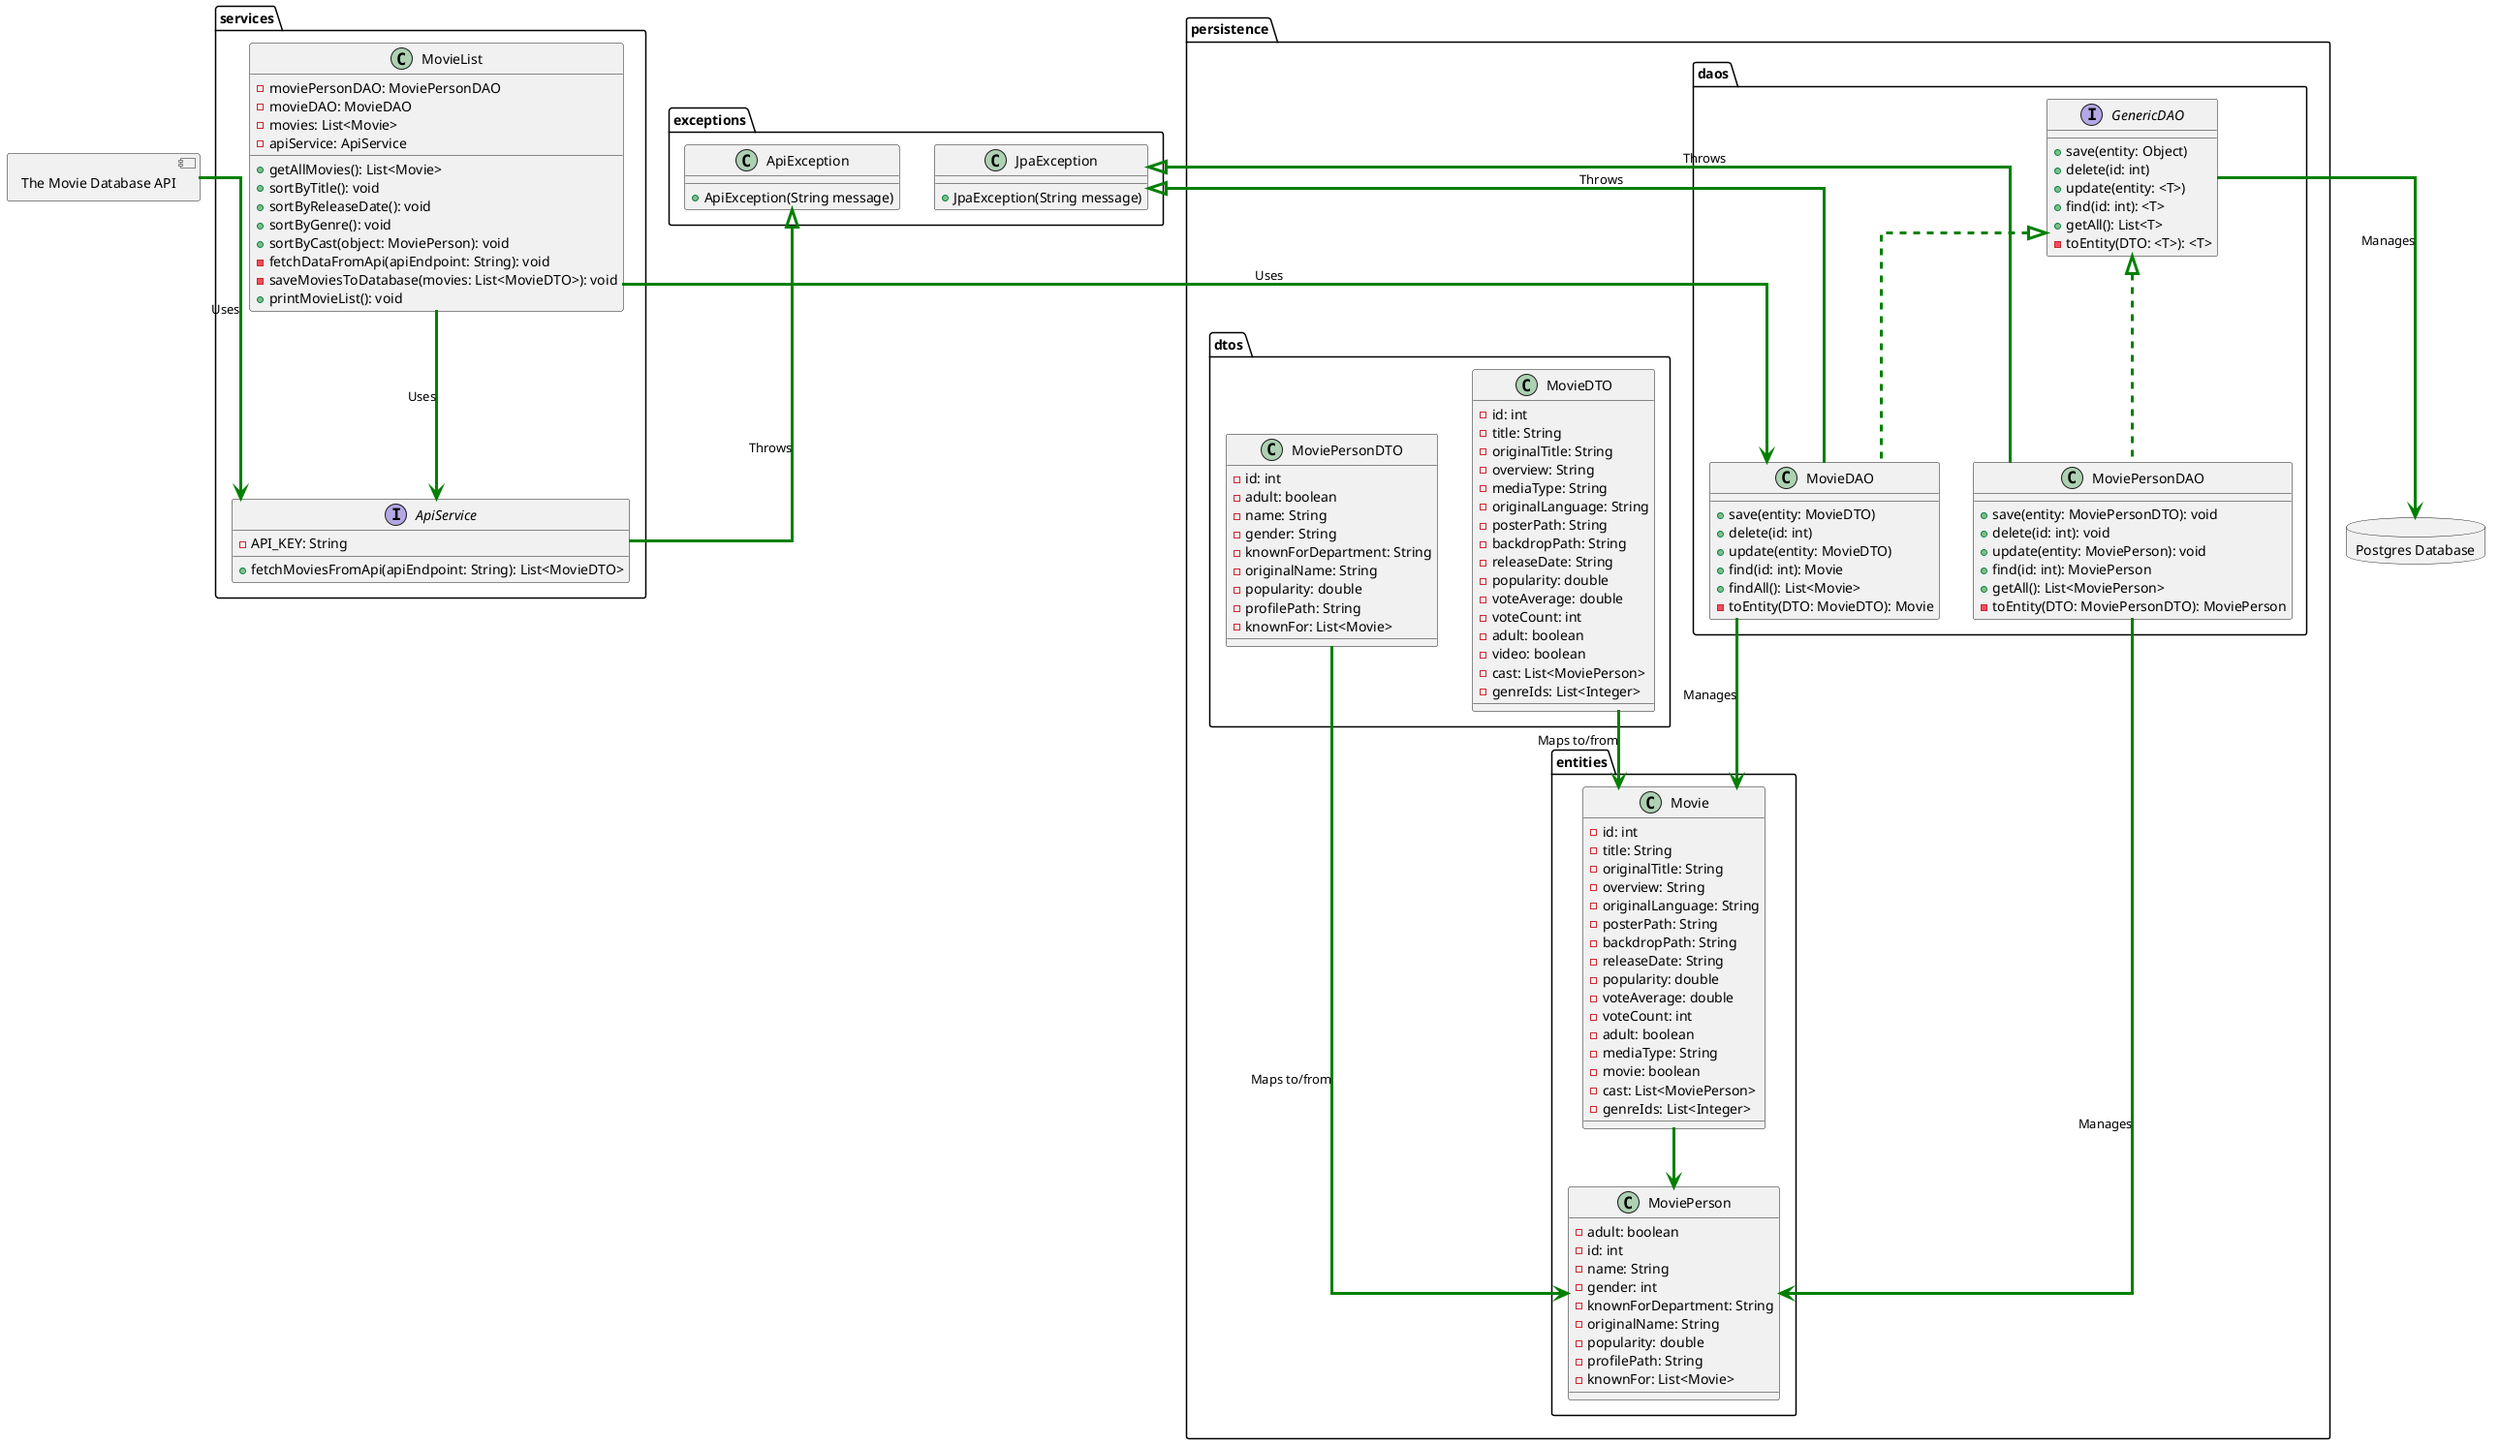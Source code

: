 @startuml sp1

component TMDB_API [
The Movie Database API
]

database Database [
Postgres Database
]

'' Styling
skinparam ArrowThickness 3
skinparam linetype ortho
skinparam ArrowColor Green

''

package "services" {
  class MovieList {
    +getAllMovies(): List<Movie>
    +sortByTitle(): void
    +sortByReleaseDate(): void
    +sortByGenre(): void
    +sortByCast(object: MoviePerson): void
    -fetchDataFromApi(apiEndpoint: String): void
    -saveMoviesToDatabase(movies: List<MovieDTO>): void
    -moviePersonDAO: MoviePersonDAO
    -movieDAO: MovieDAO
    -movies: List<Movie>
    -apiService: ApiService
    +printMovieList(): void
  }

  interface ApiService {
    +fetchMoviesFromApi(apiEndpoint: String): List<MovieDTO>
    -API_KEY: String
  }

}

package "persistence" {
  package "daos" {
    interface GenericDAO {
      +save(entity: Object)
      +delete(id: int)
      +update(entity: <T>)
      +find(id: int): <T>
      +getAll(): List<T>
      -toEntity(DTO: <T>): <T>
    }

    class MovieDAO implements GenericDAO {
      +save(entity: MovieDTO)
      +delete(id: int)
      +update(entity: MovieDTO)
      +find(id: int): Movie
      +findAll(): List<Movie>
      -toEntity(DTO: MovieDTO): Movie
    }

    class MoviePersonDAO implements GenericDAO {
      +save(entity: MoviePersonDTO): void
      +delete(id: int): void
      +update(entity: MoviePerson): void
      +find(id: int): MoviePerson
      +getAll(): List<MoviePerson>
      -toEntity(DTO: MoviePersonDTO): MoviePerson
    }
  }

  package "dtos" {
    class MovieDTO {
      -id: int
      -title: String
      -originalTitle: String
      -overview: String
      -mediaType: String
      -originalLanguage: String
      -posterPath: String
      -backdropPath: String
      -releaseDate: String
      -popularity: double
      -voteAverage: double
      -voteCount: int
      -adult: boolean
      -video: boolean
      -cast: List<MoviePerson>
      -genreIds: List<Integer>
    }

    class MoviePersonDTO {
      -id: int
      -adult: boolean
      -name: String
      -gender: String
      -knownForDepartment: String
      -originalName: String
      -popularity: double
      -profilePath: String
      -knownFor: List<Movie>
    }
  }

  package "entities" {
    class Movie {
      -id: int
      -title: String
      -originalTitle: String
      -overview: String
      -originalLanguage: String
      -posterPath: String
      -backdropPath: String
      -releaseDate: String
      -popularity: double
      -voteAverage: double
      -voteCount: int
      -adult: boolean
      -mediaType: String
      -movie: boolean
      -cast: List<MoviePerson>
      -genreIds: List<Integer>
    }

    class MoviePerson {
      -adult: boolean
      -id: int
      -name: String
      -gender: int
      -knownForDepartment: String
      -originalName: String
      -popularity: double
      -profilePath: String
      -knownFor: List<Movie>
    }
  }
}

package "exceptions" {
  class JpaException {
    +JpaException(String message)
  }

  class ApiException {
      +ApiException(String message)
    }
}


' Define relationships
TMDB_API --> ApiService : Uses
GenericDAO --> Database : Manages
MovieList --> MovieDAO : Uses
MovieList --> ApiService : Uses
MovieDAO --> Movie : Manages
MoviePersonDAO --> MoviePerson : Manages
MovieDTO --> Movie : Maps to/from
MoviePersonDTO --> MoviePerson : Maps to/from
JpaException <|-- MovieDAO : Throws
JpaException <|-- MoviePersonDAO : Throws
ApiException <|-- ApiService : Throws
Movie --> MoviePerson

@enduml